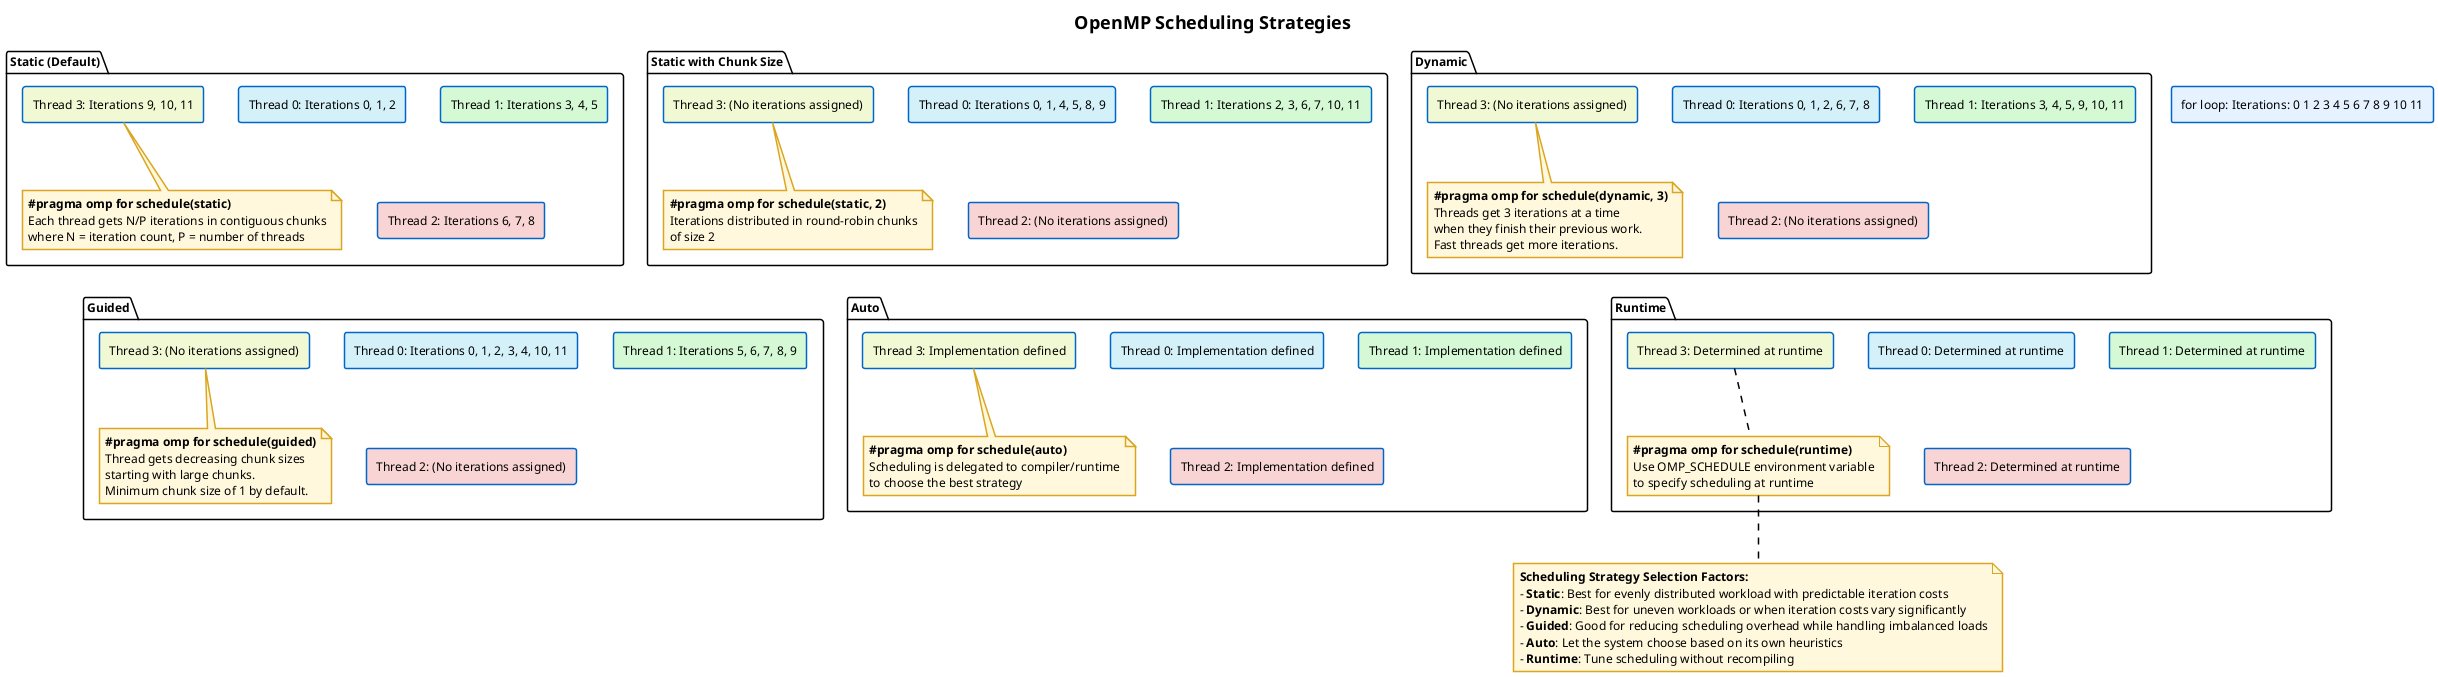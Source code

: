 @startuml scheduling_strategies
skinparam DefaultFontName Arial
skinparam DefaultFontSize 12
skinparam BackgroundColor #FFFFFF
skinparam TitleFontSize 18
skinparam ArrowColor #000000
skinparam ArrowThickness 1.5
skinparam ActivityBackgroundColor #E6F2FF
skinparam ActivityBorderColor #0066CC
skinparam ActivityBorderThickness 1.5
skinparam NoteBackgroundColor #FFF8DC
skinparam NoteBorderColor #DAA520
skinparam NoteBorderThickness 1.5
skinparam RectangleBackgroundColor #E6F2FF
skinparam RectangleBorderColor #0066CC
skinparam RectangleBorderThickness 1.5
skinparam PartitionBackgroundColor #F0F0F0
skinparam PartitionBorderColor #666666
skinparam PartitionBorderThickness 1.5

title OpenMP Scheduling Strategies

rectangle "for loop: Iterations: 0 1 2 3 4 5 6 7 8 9 10 11" as iterations

package "Static (Default)" {
    rectangle "Thread 0: Iterations 0, 1, 2" as t0s #D4F1F9
    rectangle "Thread 1: Iterations 3, 4, 5" as t1s #D4F9D4
    rectangle "Thread 2: Iterations 6, 7, 8" as t2s #F9D4D4
    rectangle "Thread 3: Iterations 9, 10, 11" as t3s #F1F9D4
    
    note bottom of t3s
      **#pragma omp for schedule(static)**
      Each thread gets N/P iterations in contiguous chunks
      where N = iteration count, P = number of threads
    end note
}

package "Static with Chunk Size" {
    rectangle "Thread 0: Iterations 0, 1, 4, 5, 8, 9" as t0sc #D4F1F9
    rectangle "Thread 1: Iterations 2, 3, 6, 7, 10, 11" as t1sc #D4F9D4
    rectangle "Thread 2: (No iterations assigned)" as t2sc #F9D4D4
    rectangle "Thread 3: (No iterations assigned)" as t3sc #F1F9D4
    
    note bottom of t3sc
      **#pragma omp for schedule(static, 2)**
      Iterations distributed in round-robin chunks
      of size 2
    end note
}

package "Dynamic" {
    rectangle "Thread 0: Iterations 0, 1, 2, 6, 7, 8" as t0d #D4F1F9
    rectangle "Thread 1: Iterations 3, 4, 5, 9, 10, 11" as t1d #D4F9D4
    rectangle "Thread 2: (No iterations assigned)" as t2d #F9D4D4
    rectangle "Thread 3: (No iterations assigned)" as t3d #F1F9D4
    
    note bottom of t3d
      **#pragma omp for schedule(dynamic, 3)**
      Threads get 3 iterations at a time
      when they finish their previous work.
      Fast threads get more iterations.
    end note
}

package "Guided" {
    rectangle "Thread 0: Iterations 0, 1, 2, 3, 4, 10, 11" as t0g #D4F1F9
    rectangle "Thread 1: Iterations 5, 6, 7, 8, 9" as t1g #D4F9D4
    rectangle "Thread 2: (No iterations assigned)" as t2g #F9D4D4
    rectangle "Thread 3: (No iterations assigned)" as t3g #F1F9D4
    
    note bottom of t3g
      **#pragma omp for schedule(guided)**
      Thread gets decreasing chunk sizes
      starting with large chunks.
      Minimum chunk size of 1 by default.
    end note
}

package "Auto" {
    rectangle "Thread 0: Implementation defined" as t0a #D4F1F9
    rectangle "Thread 1: Implementation defined" as t1a #D4F9D4
    rectangle "Thread 2: Implementation defined" as t2a #F9D4D4
    rectangle "Thread 3: Implementation defined" as t3a #F1F9D4
    
    note bottom of t3a
      **#pragma omp for schedule(auto)**
      Scheduling is delegated to compiler/runtime
      to choose the best strategy
    end note
}

package "Runtime" {
    rectangle "Thread 0: Determined at runtime" as t0r #D4F1F9
    rectangle "Thread 1: Determined at runtime" as t1r #D4F9D4
    rectangle "Thread 2: Determined at runtime" as t2r #F9D4D4
    rectangle "Thread 3: Determined at runtime" as t3r #F1F9D4
    
    note bottom of t3r
      **#pragma omp for schedule(runtime)**
      Use OMP_SCHEDULE environment variable
      to specify scheduling at runtime
    end note
}

note bottom
  **Scheduling Strategy Selection Factors:**
  - **Static**: Best for evenly distributed workload with predictable iteration costs
  - **Dynamic**: Best for uneven workloads or when iteration costs vary significantly
  - **Guided**: Good for reducing scheduling overhead while handling imbalanced loads
  - **Auto**: Let the system choose based on its own heuristics
  - **Runtime**: Tune scheduling without recompiling
end note

@enduml 